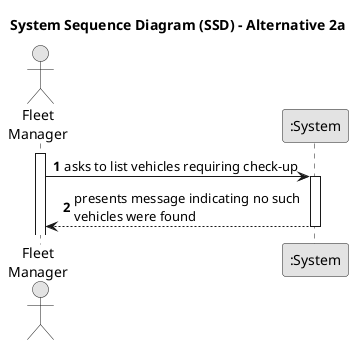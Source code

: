 @startuml
skinparam monochrome true
skinparam packageStyle rectangle
skinparam shadowing false

title System Sequence Diagram (SSD) - Alternative 2a

autonumber

actor "Fleet\nManager" as Manager
participant ":System" as System

activate Manager

    Manager -> System : asks to list vehicles requiring check-up
    activate System

        System --> Manager : presents message indicating no such\nvehicles were found
    deactivate System

@enduml